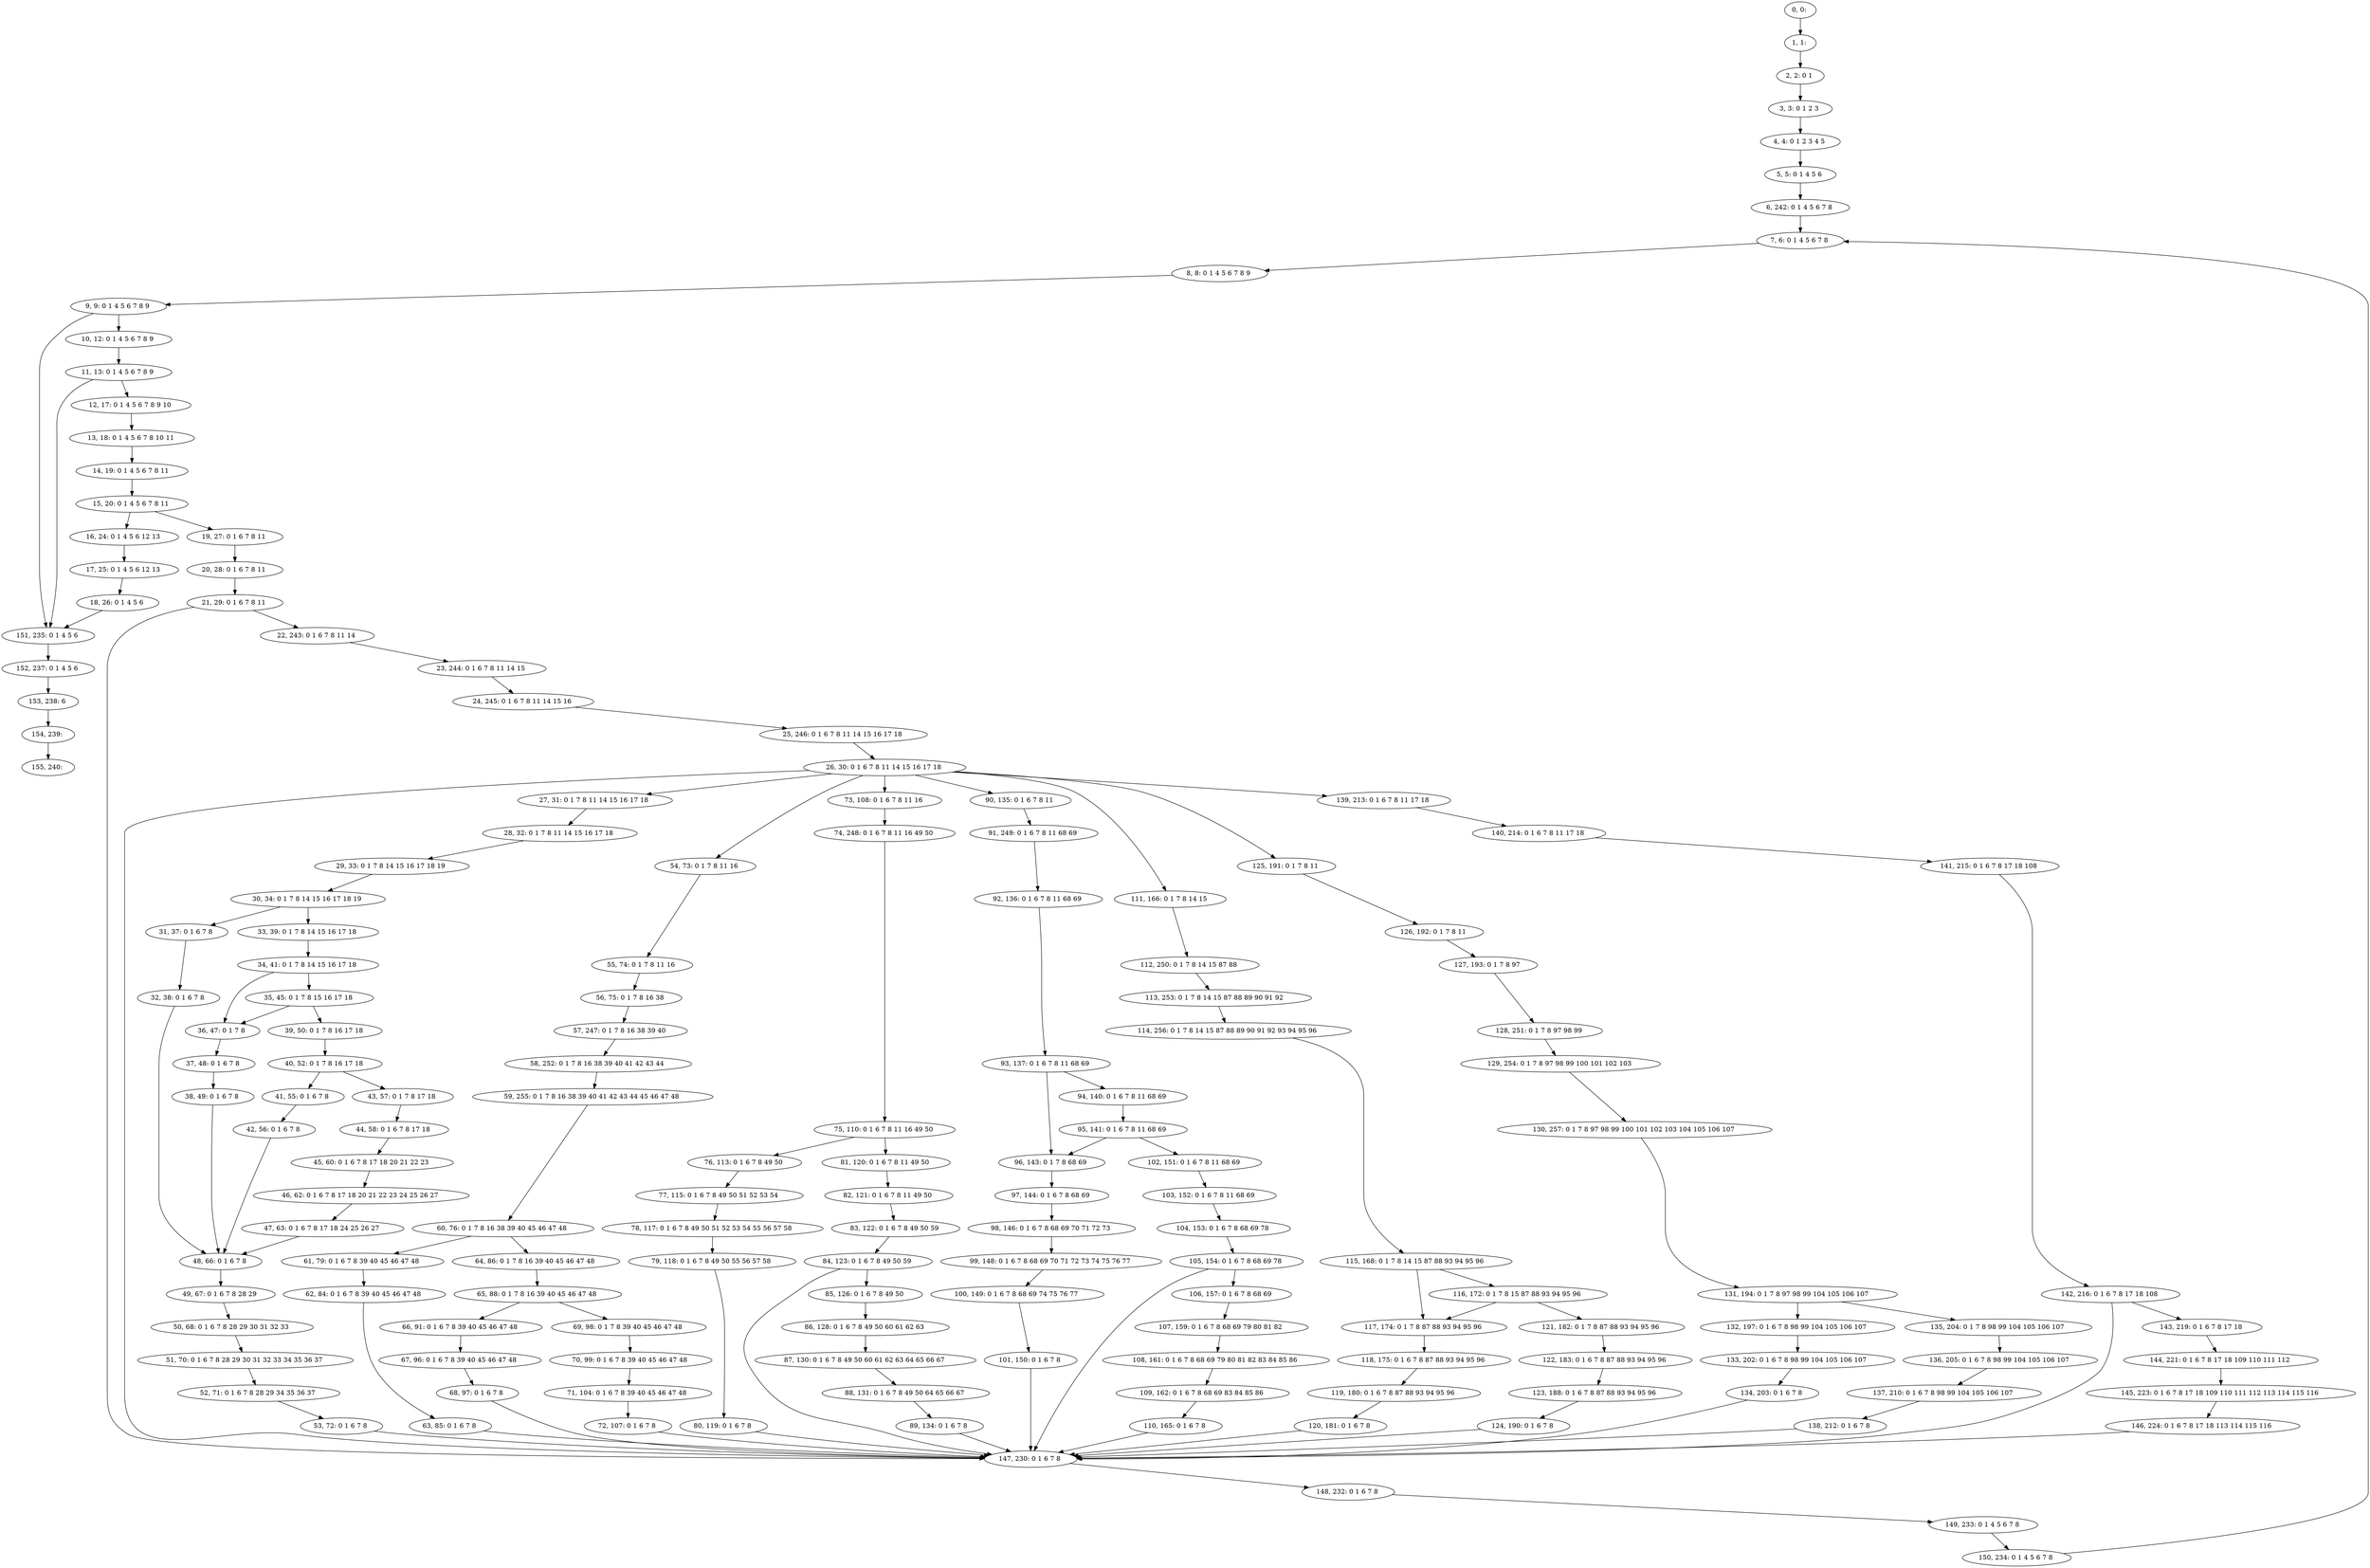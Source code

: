 digraph G {
0[label="0, 0: "];
1[label="1, 1: "];
2[label="2, 2: 0 1 "];
3[label="3, 3: 0 1 2 3 "];
4[label="4, 4: 0 1 2 3 4 5 "];
5[label="5, 5: 0 1 4 5 6 "];
6[label="6, 242: 0 1 4 5 6 7 8 "];
7[label="7, 6: 0 1 4 5 6 7 8 "];
8[label="8, 8: 0 1 4 5 6 7 8 9 "];
9[label="9, 9: 0 1 4 5 6 7 8 9 "];
10[label="10, 12: 0 1 4 5 6 7 8 9 "];
11[label="11, 13: 0 1 4 5 6 7 8 9 "];
12[label="12, 17: 0 1 4 5 6 7 8 9 10 "];
13[label="13, 18: 0 1 4 5 6 7 8 10 11 "];
14[label="14, 19: 0 1 4 5 6 7 8 11 "];
15[label="15, 20: 0 1 4 5 6 7 8 11 "];
16[label="16, 24: 0 1 4 5 6 12 13 "];
17[label="17, 25: 0 1 4 5 6 12 13 "];
18[label="18, 26: 0 1 4 5 6 "];
19[label="19, 27: 0 1 6 7 8 11 "];
20[label="20, 28: 0 1 6 7 8 11 "];
21[label="21, 29: 0 1 6 7 8 11 "];
22[label="22, 243: 0 1 6 7 8 11 14 "];
23[label="23, 244: 0 1 6 7 8 11 14 15 "];
24[label="24, 245: 0 1 6 7 8 11 14 15 16 "];
25[label="25, 246: 0 1 6 7 8 11 14 15 16 17 18 "];
26[label="26, 30: 0 1 6 7 8 11 14 15 16 17 18 "];
27[label="27, 31: 0 1 7 8 11 14 15 16 17 18 "];
28[label="28, 32: 0 1 7 8 11 14 15 16 17 18 "];
29[label="29, 33: 0 1 7 8 14 15 16 17 18 19 "];
30[label="30, 34: 0 1 7 8 14 15 16 17 18 19 "];
31[label="31, 37: 0 1 6 7 8 "];
32[label="32, 38: 0 1 6 7 8 "];
33[label="33, 39: 0 1 7 8 14 15 16 17 18 "];
34[label="34, 41: 0 1 7 8 14 15 16 17 18 "];
35[label="35, 45: 0 1 7 8 15 16 17 18 "];
36[label="36, 47: 0 1 7 8 "];
37[label="37, 48: 0 1 6 7 8 "];
38[label="38, 49: 0 1 6 7 8 "];
39[label="39, 50: 0 1 7 8 16 17 18 "];
40[label="40, 52: 0 1 7 8 16 17 18 "];
41[label="41, 55: 0 1 6 7 8 "];
42[label="42, 56: 0 1 6 7 8 "];
43[label="43, 57: 0 1 7 8 17 18 "];
44[label="44, 58: 0 1 6 7 8 17 18 "];
45[label="45, 60: 0 1 6 7 8 17 18 20 21 22 23 "];
46[label="46, 62: 0 1 6 7 8 17 18 20 21 22 23 24 25 26 27 "];
47[label="47, 63: 0 1 6 7 8 17 18 24 25 26 27 "];
48[label="48, 66: 0 1 6 7 8 "];
49[label="49, 67: 0 1 6 7 8 28 29 "];
50[label="50, 68: 0 1 6 7 8 28 29 30 31 32 33 "];
51[label="51, 70: 0 1 6 7 8 28 29 30 31 32 33 34 35 36 37 "];
52[label="52, 71: 0 1 6 7 8 28 29 34 35 36 37 "];
53[label="53, 72: 0 1 6 7 8 "];
54[label="54, 73: 0 1 7 8 11 16 "];
55[label="55, 74: 0 1 7 8 11 16 "];
56[label="56, 75: 0 1 7 8 16 38 "];
57[label="57, 247: 0 1 7 8 16 38 39 40 "];
58[label="58, 252: 0 1 7 8 16 38 39 40 41 42 43 44 "];
59[label="59, 255: 0 1 7 8 16 38 39 40 41 42 43 44 45 46 47 48 "];
60[label="60, 76: 0 1 7 8 16 38 39 40 45 46 47 48 "];
61[label="61, 79: 0 1 6 7 8 39 40 45 46 47 48 "];
62[label="62, 84: 0 1 6 7 8 39 40 45 46 47 48 "];
63[label="63, 85: 0 1 6 7 8 "];
64[label="64, 86: 0 1 7 8 16 39 40 45 46 47 48 "];
65[label="65, 88: 0 1 7 8 16 39 40 45 46 47 48 "];
66[label="66, 91: 0 1 6 7 8 39 40 45 46 47 48 "];
67[label="67, 96: 0 1 6 7 8 39 40 45 46 47 48 "];
68[label="68, 97: 0 1 6 7 8 "];
69[label="69, 98: 0 1 7 8 39 40 45 46 47 48 "];
70[label="70, 99: 0 1 6 7 8 39 40 45 46 47 48 "];
71[label="71, 104: 0 1 6 7 8 39 40 45 46 47 48 "];
72[label="72, 107: 0 1 6 7 8 "];
73[label="73, 108: 0 1 6 7 8 11 16 "];
74[label="74, 248: 0 1 6 7 8 11 16 49 50 "];
75[label="75, 110: 0 1 6 7 8 11 16 49 50 "];
76[label="76, 113: 0 1 6 7 8 49 50 "];
77[label="77, 115: 0 1 6 7 8 49 50 51 52 53 54 "];
78[label="78, 117: 0 1 6 7 8 49 50 51 52 53 54 55 56 57 58 "];
79[label="79, 118: 0 1 6 7 8 49 50 55 56 57 58 "];
80[label="80, 119: 0 1 6 7 8 "];
81[label="81, 120: 0 1 6 7 8 11 49 50 "];
82[label="82, 121: 0 1 6 7 8 11 49 50 "];
83[label="83, 122: 0 1 6 7 8 49 50 59 "];
84[label="84, 123: 0 1 6 7 8 49 50 59 "];
85[label="85, 126: 0 1 6 7 8 49 50 "];
86[label="86, 128: 0 1 6 7 8 49 50 60 61 62 63 "];
87[label="87, 130: 0 1 6 7 8 49 50 60 61 62 63 64 65 66 67 "];
88[label="88, 131: 0 1 6 7 8 49 50 64 65 66 67 "];
89[label="89, 134: 0 1 6 7 8 "];
90[label="90, 135: 0 1 6 7 8 11 "];
91[label="91, 249: 0 1 6 7 8 11 68 69 "];
92[label="92, 136: 0 1 6 7 8 11 68 69 "];
93[label="93, 137: 0 1 6 7 8 11 68 69 "];
94[label="94, 140: 0 1 6 7 8 11 68 69 "];
95[label="95, 141: 0 1 6 7 8 11 68 69 "];
96[label="96, 143: 0 1 7 8 68 69 "];
97[label="97, 144: 0 1 6 7 8 68 69 "];
98[label="98, 146: 0 1 6 7 8 68 69 70 71 72 73 "];
99[label="99, 148: 0 1 6 7 8 68 69 70 71 72 73 74 75 76 77 "];
100[label="100, 149: 0 1 6 7 8 68 69 74 75 76 77 "];
101[label="101, 150: 0 1 6 7 8 "];
102[label="102, 151: 0 1 6 7 8 11 68 69 "];
103[label="103, 152: 0 1 6 7 8 11 68 69 "];
104[label="104, 153: 0 1 6 7 8 68 69 78 "];
105[label="105, 154: 0 1 6 7 8 68 69 78 "];
106[label="106, 157: 0 1 6 7 8 68 69 "];
107[label="107, 159: 0 1 6 7 8 68 69 79 80 81 82 "];
108[label="108, 161: 0 1 6 7 8 68 69 79 80 81 82 83 84 85 86 "];
109[label="109, 162: 0 1 6 7 8 68 69 83 84 85 86 "];
110[label="110, 165: 0 1 6 7 8 "];
111[label="111, 166: 0 1 7 8 14 15 "];
112[label="112, 250: 0 1 7 8 14 15 87 88 "];
113[label="113, 253: 0 1 7 8 14 15 87 88 89 90 91 92 "];
114[label="114, 256: 0 1 7 8 14 15 87 88 89 90 91 92 93 94 95 96 "];
115[label="115, 168: 0 1 7 8 14 15 87 88 93 94 95 96 "];
116[label="116, 172: 0 1 7 8 15 87 88 93 94 95 96 "];
117[label="117, 174: 0 1 7 8 87 88 93 94 95 96 "];
118[label="118, 175: 0 1 6 7 8 87 88 93 94 95 96 "];
119[label="119, 180: 0 1 6 7 8 87 88 93 94 95 96 "];
120[label="120, 181: 0 1 6 7 8 "];
121[label="121, 182: 0 1 7 8 87 88 93 94 95 96 "];
122[label="122, 183: 0 1 6 7 8 87 88 93 94 95 96 "];
123[label="123, 188: 0 1 6 7 8 87 88 93 94 95 96 "];
124[label="124, 190: 0 1 6 7 8 "];
125[label="125, 191: 0 1 7 8 11 "];
126[label="126, 192: 0 1 7 8 11 "];
127[label="127, 193: 0 1 7 8 97 "];
128[label="128, 251: 0 1 7 8 97 98 99 "];
129[label="129, 254: 0 1 7 8 97 98 99 100 101 102 103 "];
130[label="130, 257: 0 1 7 8 97 98 99 100 101 102 103 104 105 106 107 "];
131[label="131, 194: 0 1 7 8 97 98 99 104 105 106 107 "];
132[label="132, 197: 0 1 6 7 8 98 99 104 105 106 107 "];
133[label="133, 202: 0 1 6 7 8 98 99 104 105 106 107 "];
134[label="134, 203: 0 1 6 7 8 "];
135[label="135, 204: 0 1 7 8 98 99 104 105 106 107 "];
136[label="136, 205: 0 1 6 7 8 98 99 104 105 106 107 "];
137[label="137, 210: 0 1 6 7 8 98 99 104 105 106 107 "];
138[label="138, 212: 0 1 6 7 8 "];
139[label="139, 213: 0 1 6 7 8 11 17 18 "];
140[label="140, 214: 0 1 6 7 8 11 17 18 "];
141[label="141, 215: 0 1 6 7 8 17 18 108 "];
142[label="142, 216: 0 1 6 7 8 17 18 108 "];
143[label="143, 219: 0 1 6 7 8 17 18 "];
144[label="144, 221: 0 1 6 7 8 17 18 109 110 111 112 "];
145[label="145, 223: 0 1 6 7 8 17 18 109 110 111 112 113 114 115 116 "];
146[label="146, 224: 0 1 6 7 8 17 18 113 114 115 116 "];
147[label="147, 230: 0 1 6 7 8 "];
148[label="148, 232: 0 1 6 7 8 "];
149[label="149, 233: 0 1 4 5 6 7 8 "];
150[label="150, 234: 0 1 4 5 6 7 8 "];
151[label="151, 235: 0 1 4 5 6 "];
152[label="152, 237: 0 1 4 5 6 "];
153[label="153, 238: 6 "];
154[label="154, 239: "];
155[label="155, 240: "];
0->1 ;
1->2 ;
2->3 ;
3->4 ;
4->5 ;
5->6 ;
6->7 ;
7->8 ;
8->9 ;
9->10 ;
9->151 ;
10->11 ;
11->12 ;
11->151 ;
12->13 ;
13->14 ;
14->15 ;
15->16 ;
15->19 ;
16->17 ;
17->18 ;
18->151 ;
19->20 ;
20->21 ;
21->22 ;
21->147 ;
22->23 ;
23->24 ;
24->25 ;
25->26 ;
26->27 ;
26->147 ;
26->54 ;
26->111 ;
26->73 ;
26->90 ;
26->125 ;
26->139 ;
27->28 ;
28->29 ;
29->30 ;
30->31 ;
30->33 ;
31->32 ;
32->48 ;
33->34 ;
34->35 ;
34->36 ;
35->36 ;
35->39 ;
36->37 ;
37->38 ;
38->48 ;
39->40 ;
40->41 ;
40->43 ;
41->42 ;
42->48 ;
43->44 ;
44->45 ;
45->46 ;
46->47 ;
47->48 ;
48->49 ;
49->50 ;
50->51 ;
51->52 ;
52->53 ;
53->147 ;
54->55 ;
55->56 ;
56->57 ;
57->58 ;
58->59 ;
59->60 ;
60->61 ;
60->64 ;
61->62 ;
62->63 ;
63->147 ;
64->65 ;
65->66 ;
65->69 ;
66->67 ;
67->68 ;
68->147 ;
69->70 ;
70->71 ;
71->72 ;
72->147 ;
73->74 ;
74->75 ;
75->76 ;
75->81 ;
76->77 ;
77->78 ;
78->79 ;
79->80 ;
80->147 ;
81->82 ;
82->83 ;
83->84 ;
84->85 ;
84->147 ;
85->86 ;
86->87 ;
87->88 ;
88->89 ;
89->147 ;
90->91 ;
91->92 ;
92->93 ;
93->94 ;
93->96 ;
94->95 ;
95->96 ;
95->102 ;
96->97 ;
97->98 ;
98->99 ;
99->100 ;
100->101 ;
101->147 ;
102->103 ;
103->104 ;
104->105 ;
105->106 ;
105->147 ;
106->107 ;
107->108 ;
108->109 ;
109->110 ;
110->147 ;
111->112 ;
112->113 ;
113->114 ;
114->115 ;
115->116 ;
115->117 ;
116->117 ;
116->121 ;
117->118 ;
118->119 ;
119->120 ;
120->147 ;
121->122 ;
122->123 ;
123->124 ;
124->147 ;
125->126 ;
126->127 ;
127->128 ;
128->129 ;
129->130 ;
130->131 ;
131->132 ;
131->135 ;
132->133 ;
133->134 ;
134->147 ;
135->136 ;
136->137 ;
137->138 ;
138->147 ;
139->140 ;
140->141 ;
141->142 ;
142->143 ;
142->147 ;
143->144 ;
144->145 ;
145->146 ;
146->147 ;
147->148 ;
148->149 ;
149->150 ;
150->7 ;
151->152 ;
152->153 ;
153->154 ;
154->155 ;
}
